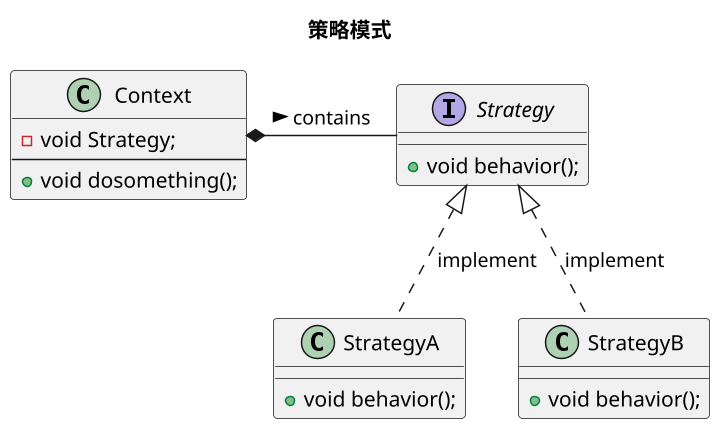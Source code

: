 @startuml

title 策略模式
scale 1.5
interface Strategy {
    + void behavior();
}
class StrategyA {
    + void behavior();
}
class StrategyB {
    + void behavior();
}
StrategyA .up.|> Strategy : implement
StrategyB .up.|> Strategy : implement
class Context {
    - void Strategy;
    --
    + void dosomething();
}
Context *-right- Strategy : contains >
'/'组合关系(composition)'/
'class Human {
'    - Head mHead;
'    - Heart mHeart;
'    ..
'    - CreditCard mCard;
'    --
'    + void travel(Vehicle vehicle);
'}
'
'Human *-up- Head : contains >
'Human *-up- Heart : contains >
'
'/'聚合关系(aggregation)'/
'Human o-left- CreditCard : owns >
'
'/'依赖关系(dependency)'/
'Human .down.> Vehicle : dependent
'
'/'关联关系(association'/
'Human -down-> Company : associate
'
'/'继承关系(extention)'/
'interface IProgram {
'    + void program();
'}
'class Programmer {
'    + void program();
'}
'Programmer -left-|> Human : extend
'Programmer .up.|> IProgram : implement
@enduml
